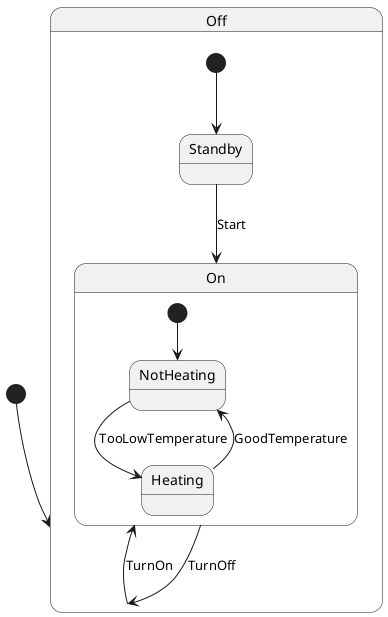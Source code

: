 @startuml
[*] --> Off

state Off {
  [*] --> Standby
  Standby --> On : Start
}
state On {
  [*] --> NotHeating
  Heating --> NotHeating : GoodTemperature
  NotHeating --> Heating : TooLowTemperature
}

Off --> On : TurnOn
On --> Off : TurnOff
@enduml
